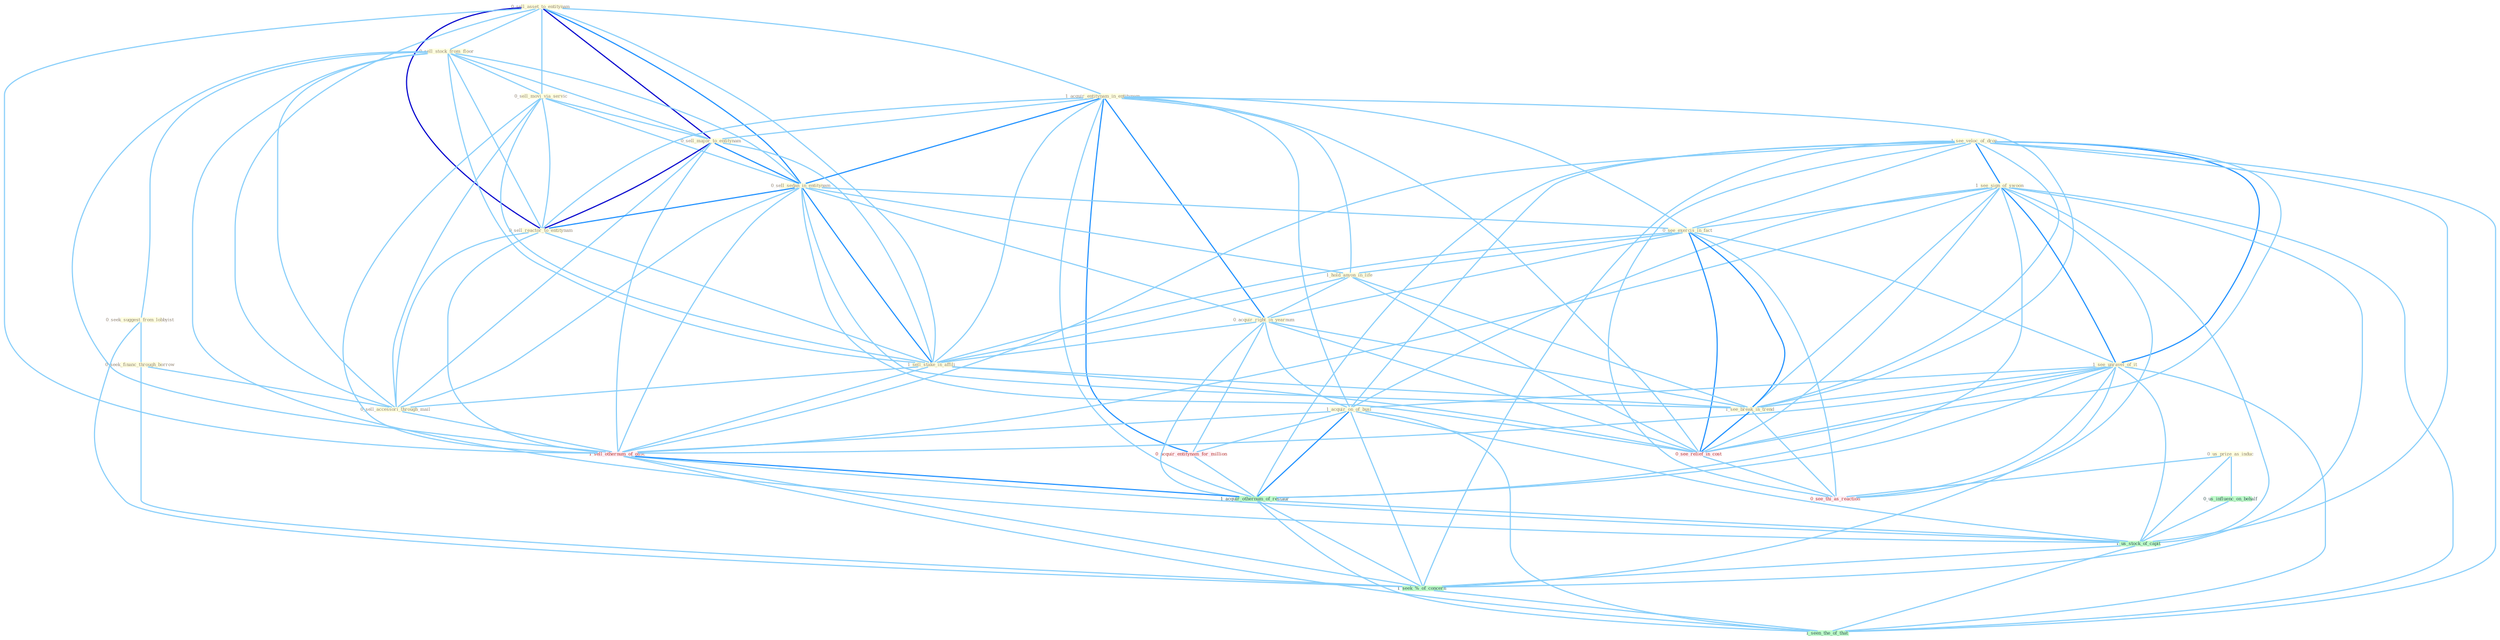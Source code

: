 Graph G{ 
    node
    [shape=polygon,style=filled,width=.5,height=.06,color="#BDFCC9",fixedsize=true,fontsize=4,
    fontcolor="#2f4f4f"];
    {node
    [color="#ffffe0", fontcolor="#8b7d6b"] "0_sell_asset_to_entitynam " "0_sell_stock_from_floor " "0_seek_suggest_from_lobbyist " "1_acquir_entitynam_in_entitynam " "1_see_veloc_of_drop " "0_sell_movi_via_servic " "0_sell_major_to_entitynam " "0_sell_sedan_in_entitynam " "0_us_prize_as_induc " "1_see_sign_of_swoon " "0_see_exercis_in_fact " "0_seek_financ_through_borrow " "0_sell_reactor_to_entitynam " "1_hold_anyon_in_life " "0_acquir_right_in_yearnum " "1_sell_stake_in_affili " "1_see_unravel_of_it " "1_acquir_on_of_busi " "0_sell_accessori_through_mail " "1_see_break_in_trend "}
{node [color="#fff0f5", fontcolor="#b22222"] "0_acquir_entitynam_for_million " "1_sell_othernum_of_offic " "0_see_relief_in_cost " "0_see_thi_as_reaction "}
edge [color="#B0E2FF"];

	"0_sell_asset_to_entitynam " -- "0_sell_stock_from_floor " [w="1", color="#87cefa" ];
	"0_sell_asset_to_entitynam " -- "1_acquir_entitynam_in_entitynam " [w="1", color="#87cefa" ];
	"0_sell_asset_to_entitynam " -- "0_sell_movi_via_servic " [w="1", color="#87cefa" ];
	"0_sell_asset_to_entitynam " -- "0_sell_major_to_entitynam " [w="3", color="#0000cd" , len=0.6];
	"0_sell_asset_to_entitynam " -- "0_sell_sedan_in_entitynam " [w="2", color="#1e90ff" , len=0.8];
	"0_sell_asset_to_entitynam " -- "0_sell_reactor_to_entitynam " [w="3", color="#0000cd" , len=0.6];
	"0_sell_asset_to_entitynam " -- "1_sell_stake_in_affili " [w="1", color="#87cefa" ];
	"0_sell_asset_to_entitynam " -- "0_sell_accessori_through_mail " [w="1", color="#87cefa" ];
	"0_sell_asset_to_entitynam " -- "1_sell_othernum_of_offic " [w="1", color="#87cefa" ];
	"0_sell_stock_from_floor " -- "0_seek_suggest_from_lobbyist " [w="1", color="#87cefa" ];
	"0_sell_stock_from_floor " -- "0_sell_movi_via_servic " [w="1", color="#87cefa" ];
	"0_sell_stock_from_floor " -- "0_sell_major_to_entitynam " [w="1", color="#87cefa" ];
	"0_sell_stock_from_floor " -- "0_sell_sedan_in_entitynam " [w="1", color="#87cefa" ];
	"0_sell_stock_from_floor " -- "0_sell_reactor_to_entitynam " [w="1", color="#87cefa" ];
	"0_sell_stock_from_floor " -- "1_sell_stake_in_affili " [w="1", color="#87cefa" ];
	"0_sell_stock_from_floor " -- "0_sell_accessori_through_mail " [w="1", color="#87cefa" ];
	"0_sell_stock_from_floor " -- "1_sell_othernum_of_offic " [w="1", color="#87cefa" ];
	"0_sell_stock_from_floor " -- "1_us_stock_of_capit " [w="1", color="#87cefa" ];
	"0_seek_suggest_from_lobbyist " -- "0_seek_financ_through_borrow " [w="1", color="#87cefa" ];
	"0_seek_suggest_from_lobbyist " -- "1_seek_%_of_concern " [w="1", color="#87cefa" ];
	"1_acquir_entitynam_in_entitynam " -- "0_sell_major_to_entitynam " [w="1", color="#87cefa" ];
	"1_acquir_entitynam_in_entitynam " -- "0_sell_sedan_in_entitynam " [w="2", color="#1e90ff" , len=0.8];
	"1_acquir_entitynam_in_entitynam " -- "0_see_exercis_in_fact " [w="1", color="#87cefa" ];
	"1_acquir_entitynam_in_entitynam " -- "0_sell_reactor_to_entitynam " [w="1", color="#87cefa" ];
	"1_acquir_entitynam_in_entitynam " -- "1_hold_anyon_in_life " [w="1", color="#87cefa" ];
	"1_acquir_entitynam_in_entitynam " -- "0_acquir_right_in_yearnum " [w="2", color="#1e90ff" , len=0.8];
	"1_acquir_entitynam_in_entitynam " -- "1_sell_stake_in_affili " [w="1", color="#87cefa" ];
	"1_acquir_entitynam_in_entitynam " -- "1_acquir_on_of_busi " [w="1", color="#87cefa" ];
	"1_acquir_entitynam_in_entitynam " -- "1_see_break_in_trend " [w="1", color="#87cefa" ];
	"1_acquir_entitynam_in_entitynam " -- "0_acquir_entitynam_for_million " [w="2", color="#1e90ff" , len=0.8];
	"1_acquir_entitynam_in_entitynam " -- "0_see_relief_in_cost " [w="1", color="#87cefa" ];
	"1_acquir_entitynam_in_entitynam " -- "1_acquir_othernum_of_restaur " [w="1", color="#87cefa" ];
	"1_see_veloc_of_drop " -- "1_see_sign_of_swoon " [w="2", color="#1e90ff" , len=0.8];
	"1_see_veloc_of_drop " -- "0_see_exercis_in_fact " [w="1", color="#87cefa" ];
	"1_see_veloc_of_drop " -- "1_see_unravel_of_it " [w="2", color="#1e90ff" , len=0.8];
	"1_see_veloc_of_drop " -- "1_acquir_on_of_busi " [w="1", color="#87cefa" ];
	"1_see_veloc_of_drop " -- "1_see_break_in_trend " [w="1", color="#87cefa" ];
	"1_see_veloc_of_drop " -- "1_sell_othernum_of_offic " [w="1", color="#87cefa" ];
	"1_see_veloc_of_drop " -- "0_see_relief_in_cost " [w="1", color="#87cefa" ];
	"1_see_veloc_of_drop " -- "0_see_thi_as_reaction " [w="1", color="#87cefa" ];
	"1_see_veloc_of_drop " -- "1_acquir_othernum_of_restaur " [w="1", color="#87cefa" ];
	"1_see_veloc_of_drop " -- "1_us_stock_of_capit " [w="1", color="#87cefa" ];
	"1_see_veloc_of_drop " -- "1_seek_%_of_concern " [w="1", color="#87cefa" ];
	"1_see_veloc_of_drop " -- "1_seen_the_of_that " [w="1", color="#87cefa" ];
	"0_sell_movi_via_servic " -- "0_sell_major_to_entitynam " [w="1", color="#87cefa" ];
	"0_sell_movi_via_servic " -- "0_sell_sedan_in_entitynam " [w="1", color="#87cefa" ];
	"0_sell_movi_via_servic " -- "0_sell_reactor_to_entitynam " [w="1", color="#87cefa" ];
	"0_sell_movi_via_servic " -- "1_sell_stake_in_affili " [w="1", color="#87cefa" ];
	"0_sell_movi_via_servic " -- "0_sell_accessori_through_mail " [w="1", color="#87cefa" ];
	"0_sell_movi_via_servic " -- "1_sell_othernum_of_offic " [w="1", color="#87cefa" ];
	"0_sell_major_to_entitynam " -- "0_sell_sedan_in_entitynam " [w="2", color="#1e90ff" , len=0.8];
	"0_sell_major_to_entitynam " -- "0_sell_reactor_to_entitynam " [w="3", color="#0000cd" , len=0.6];
	"0_sell_major_to_entitynam " -- "1_sell_stake_in_affili " [w="1", color="#87cefa" ];
	"0_sell_major_to_entitynam " -- "0_sell_accessori_through_mail " [w="1", color="#87cefa" ];
	"0_sell_major_to_entitynam " -- "1_sell_othernum_of_offic " [w="1", color="#87cefa" ];
	"0_sell_sedan_in_entitynam " -- "0_see_exercis_in_fact " [w="1", color="#87cefa" ];
	"0_sell_sedan_in_entitynam " -- "0_sell_reactor_to_entitynam " [w="2", color="#1e90ff" , len=0.8];
	"0_sell_sedan_in_entitynam " -- "1_hold_anyon_in_life " [w="1", color="#87cefa" ];
	"0_sell_sedan_in_entitynam " -- "0_acquir_right_in_yearnum " [w="1", color="#87cefa" ];
	"0_sell_sedan_in_entitynam " -- "1_sell_stake_in_affili " [w="2", color="#1e90ff" , len=0.8];
	"0_sell_sedan_in_entitynam " -- "0_sell_accessori_through_mail " [w="1", color="#87cefa" ];
	"0_sell_sedan_in_entitynam " -- "1_see_break_in_trend " [w="1", color="#87cefa" ];
	"0_sell_sedan_in_entitynam " -- "1_sell_othernum_of_offic " [w="1", color="#87cefa" ];
	"0_sell_sedan_in_entitynam " -- "0_see_relief_in_cost " [w="1", color="#87cefa" ];
	"0_us_prize_as_induc " -- "0_us_influenc_on_behalf " [w="1", color="#87cefa" ];
	"0_us_prize_as_induc " -- "0_see_thi_as_reaction " [w="1", color="#87cefa" ];
	"0_us_prize_as_induc " -- "1_us_stock_of_capit " [w="1", color="#87cefa" ];
	"1_see_sign_of_swoon " -- "0_see_exercis_in_fact " [w="1", color="#87cefa" ];
	"1_see_sign_of_swoon " -- "1_see_unravel_of_it " [w="2", color="#1e90ff" , len=0.8];
	"1_see_sign_of_swoon " -- "1_acquir_on_of_busi " [w="1", color="#87cefa" ];
	"1_see_sign_of_swoon " -- "1_see_break_in_trend " [w="1", color="#87cefa" ];
	"1_see_sign_of_swoon " -- "1_sell_othernum_of_offic " [w="1", color="#87cefa" ];
	"1_see_sign_of_swoon " -- "0_see_relief_in_cost " [w="1", color="#87cefa" ];
	"1_see_sign_of_swoon " -- "0_see_thi_as_reaction " [w="1", color="#87cefa" ];
	"1_see_sign_of_swoon " -- "1_acquir_othernum_of_restaur " [w="1", color="#87cefa" ];
	"1_see_sign_of_swoon " -- "1_us_stock_of_capit " [w="1", color="#87cefa" ];
	"1_see_sign_of_swoon " -- "1_seek_%_of_concern " [w="1", color="#87cefa" ];
	"1_see_sign_of_swoon " -- "1_seen_the_of_that " [w="1", color="#87cefa" ];
	"0_see_exercis_in_fact " -- "1_hold_anyon_in_life " [w="1", color="#87cefa" ];
	"0_see_exercis_in_fact " -- "0_acquir_right_in_yearnum " [w="1", color="#87cefa" ];
	"0_see_exercis_in_fact " -- "1_sell_stake_in_affili " [w="1", color="#87cefa" ];
	"0_see_exercis_in_fact " -- "1_see_unravel_of_it " [w="1", color="#87cefa" ];
	"0_see_exercis_in_fact " -- "1_see_break_in_trend " [w="2", color="#1e90ff" , len=0.8];
	"0_see_exercis_in_fact " -- "0_see_relief_in_cost " [w="2", color="#1e90ff" , len=0.8];
	"0_see_exercis_in_fact " -- "0_see_thi_as_reaction " [w="1", color="#87cefa" ];
	"0_seek_financ_through_borrow " -- "0_sell_accessori_through_mail " [w="1", color="#87cefa" ];
	"0_seek_financ_through_borrow " -- "1_seek_%_of_concern " [w="1", color="#87cefa" ];
	"0_sell_reactor_to_entitynam " -- "1_sell_stake_in_affili " [w="1", color="#87cefa" ];
	"0_sell_reactor_to_entitynam " -- "0_sell_accessori_through_mail " [w="1", color="#87cefa" ];
	"0_sell_reactor_to_entitynam " -- "1_sell_othernum_of_offic " [w="1", color="#87cefa" ];
	"1_hold_anyon_in_life " -- "0_acquir_right_in_yearnum " [w="1", color="#87cefa" ];
	"1_hold_anyon_in_life " -- "1_sell_stake_in_affili " [w="1", color="#87cefa" ];
	"1_hold_anyon_in_life " -- "1_see_break_in_trend " [w="1", color="#87cefa" ];
	"1_hold_anyon_in_life " -- "0_see_relief_in_cost " [w="1", color="#87cefa" ];
	"0_acquir_right_in_yearnum " -- "1_sell_stake_in_affili " [w="1", color="#87cefa" ];
	"0_acquir_right_in_yearnum " -- "1_acquir_on_of_busi " [w="1", color="#87cefa" ];
	"0_acquir_right_in_yearnum " -- "1_see_break_in_trend " [w="1", color="#87cefa" ];
	"0_acquir_right_in_yearnum " -- "0_acquir_entitynam_for_million " [w="1", color="#87cefa" ];
	"0_acquir_right_in_yearnum " -- "0_see_relief_in_cost " [w="1", color="#87cefa" ];
	"0_acquir_right_in_yearnum " -- "1_acquir_othernum_of_restaur " [w="1", color="#87cefa" ];
	"1_sell_stake_in_affili " -- "0_sell_accessori_through_mail " [w="1", color="#87cefa" ];
	"1_sell_stake_in_affili " -- "1_see_break_in_trend " [w="1", color="#87cefa" ];
	"1_sell_stake_in_affili " -- "1_sell_othernum_of_offic " [w="1", color="#87cefa" ];
	"1_sell_stake_in_affili " -- "0_see_relief_in_cost " [w="1", color="#87cefa" ];
	"1_see_unravel_of_it " -- "1_acquir_on_of_busi " [w="1", color="#87cefa" ];
	"1_see_unravel_of_it " -- "1_see_break_in_trend " [w="1", color="#87cefa" ];
	"1_see_unravel_of_it " -- "1_sell_othernum_of_offic " [w="1", color="#87cefa" ];
	"1_see_unravel_of_it " -- "0_see_relief_in_cost " [w="1", color="#87cefa" ];
	"1_see_unravel_of_it " -- "0_see_thi_as_reaction " [w="1", color="#87cefa" ];
	"1_see_unravel_of_it " -- "1_acquir_othernum_of_restaur " [w="1", color="#87cefa" ];
	"1_see_unravel_of_it " -- "1_us_stock_of_capit " [w="1", color="#87cefa" ];
	"1_see_unravel_of_it " -- "1_seek_%_of_concern " [w="1", color="#87cefa" ];
	"1_see_unravel_of_it " -- "1_seen_the_of_that " [w="1", color="#87cefa" ];
	"1_acquir_on_of_busi " -- "0_acquir_entitynam_for_million " [w="1", color="#87cefa" ];
	"1_acquir_on_of_busi " -- "1_sell_othernum_of_offic " [w="1", color="#87cefa" ];
	"1_acquir_on_of_busi " -- "1_acquir_othernum_of_restaur " [w="2", color="#1e90ff" , len=0.8];
	"1_acquir_on_of_busi " -- "1_us_stock_of_capit " [w="1", color="#87cefa" ];
	"1_acquir_on_of_busi " -- "1_seek_%_of_concern " [w="1", color="#87cefa" ];
	"1_acquir_on_of_busi " -- "1_seen_the_of_that " [w="1", color="#87cefa" ];
	"0_sell_accessori_through_mail " -- "1_sell_othernum_of_offic " [w="1", color="#87cefa" ];
	"1_see_break_in_trend " -- "0_see_relief_in_cost " [w="2", color="#1e90ff" , len=0.8];
	"1_see_break_in_trend " -- "0_see_thi_as_reaction " [w="1", color="#87cefa" ];
	"0_acquir_entitynam_for_million " -- "1_acquir_othernum_of_restaur " [w="1", color="#87cefa" ];
	"1_sell_othernum_of_offic " -- "1_acquir_othernum_of_restaur " [w="2", color="#1e90ff" , len=0.8];
	"1_sell_othernum_of_offic " -- "1_us_stock_of_capit " [w="1", color="#87cefa" ];
	"1_sell_othernum_of_offic " -- "1_seek_%_of_concern " [w="1", color="#87cefa" ];
	"1_sell_othernum_of_offic " -- "1_seen_the_of_that " [w="1", color="#87cefa" ];
	"0_us_influenc_on_behalf " -- "1_us_stock_of_capit " [w="1", color="#87cefa" ];
	"0_see_relief_in_cost " -- "0_see_thi_as_reaction " [w="1", color="#87cefa" ];
	"1_acquir_othernum_of_restaur " -- "1_us_stock_of_capit " [w="1", color="#87cefa" ];
	"1_acquir_othernum_of_restaur " -- "1_seek_%_of_concern " [w="1", color="#87cefa" ];
	"1_acquir_othernum_of_restaur " -- "1_seen_the_of_that " [w="1", color="#87cefa" ];
	"1_us_stock_of_capit " -- "1_seek_%_of_concern " [w="1", color="#87cefa" ];
	"1_us_stock_of_capit " -- "1_seen_the_of_that " [w="1", color="#87cefa" ];
	"1_seek_%_of_concern " -- "1_seen_the_of_that " [w="1", color="#87cefa" ];
}